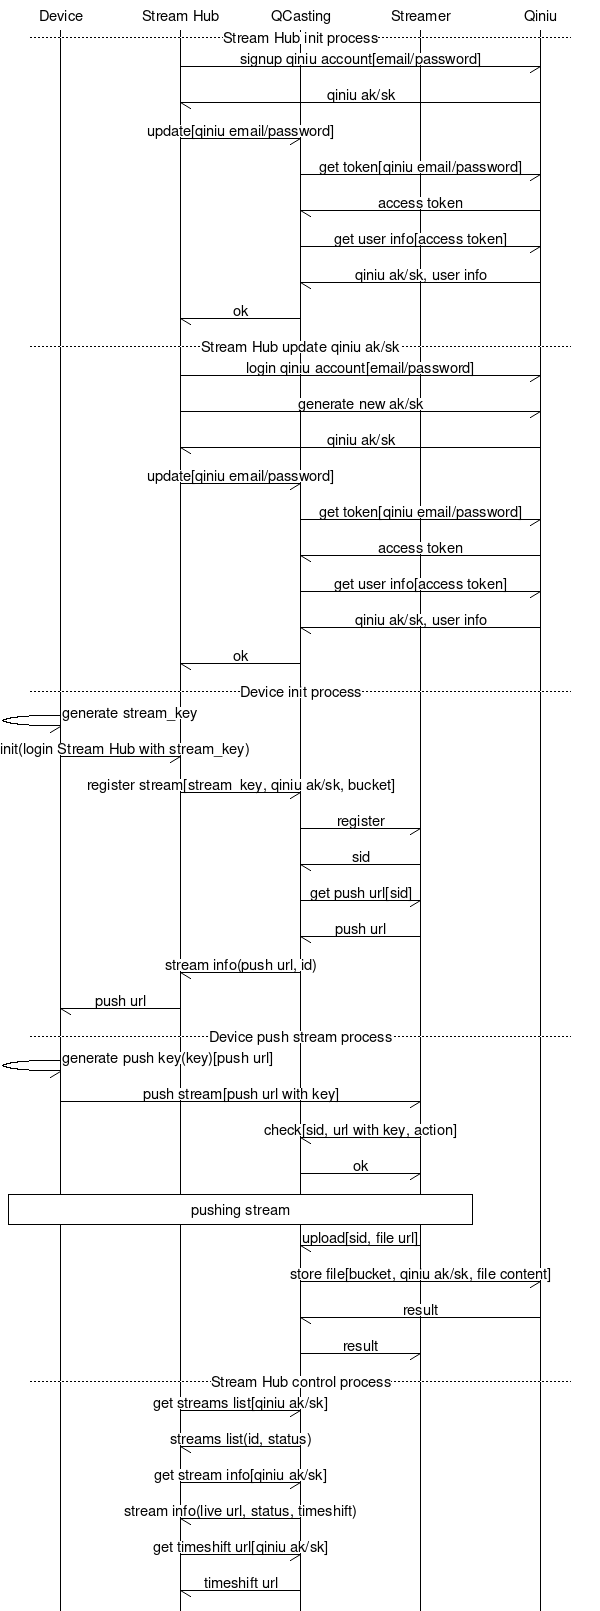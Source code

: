 msc {
    d[label="Device"], sh[label="Stream Hub"], qc[label="QCasting"], s[label="Streamer"], qn[label="Qiniu"];

    --- [label="Stream Hub init process"];
    sh -> qn [label="signup qiniu account[email/password]"];
    sh <- qn [label="qiniu ak/sk"];

    sh -> qc [label="update[qiniu email/password]"];
          qc -> qn [label="get token[qiniu email/password]"];
          qc <- qn [label="access token"];
          qc -> qn [label="get user info[access token]"];
          qc <- qn [label="qiniu ak/sk, user info"];
    sh <- qc [label="ok"];

    --- [label="Stream Hub update qiniu ak/sk"];
    sh -> qn [label="login qiniu account[email/password]"];
    sh -> qn [label="generate new ak/sk"];
    sh <- qn [label="qiniu ak/sk"];

    sh -> qc [label="update[qiniu email/password]"];
          qc -> qn [label="get token[qiniu email/password]"];
          qc <- qn [label="access token"];
          qc -> qn [label="get user info[access token]"];
          qc <- qn [label="qiniu ak/sk, user info"];
    sh <- qc [label="ok"];

    --- [label="Device init process"];
    d -> d [label="generate stream_key"];
    d -> sh [label="init(login Stream Hub with stream_key)"];
         sh -> qc [label="register stream[stream_key, qiniu ak/sk, bucket]"];
               qc -> s [label="register"];
               qc <- s [label="sid"];
               qc -> s [label="get push url[sid]"];
               qc <- s [label="push url"];
         sh <- qc [label="stream info(push url, id)"];
    d <- sh [label="push url"];

    --- [label="Device push stream process"];
    d -> d [label="generate push key(key)[push url]"];
    d -> s [label="push stream[push url with key]"];
         s -> qc [label="check[sid, url with key, action]"];
         qc -> s [label="ok"];
    d box s [label="pushing stream"];
         s -> qc [label="upload[sid, file url]"];
              qc -> qn [label="store file[bucket, qiniu ak/sk, file content]"];
              qc <- qn [label="result"];
         s <- qc [label="result"];

    --- [label="Stream Hub control process"];
    sh -> qc [label="get streams list[qiniu ak/sk]"];
    sh <- qc [label="streams list(id, status)"];
    sh -> qc [label="get stream info[qiniu ak/sk]"];
    sh <- qc [label="stream info(live url, status, timeshift)"];
    sh -> qc [label="get timeshift url[qiniu ak/sk]"];
    sh <- qc [label="timeshift url"];
}